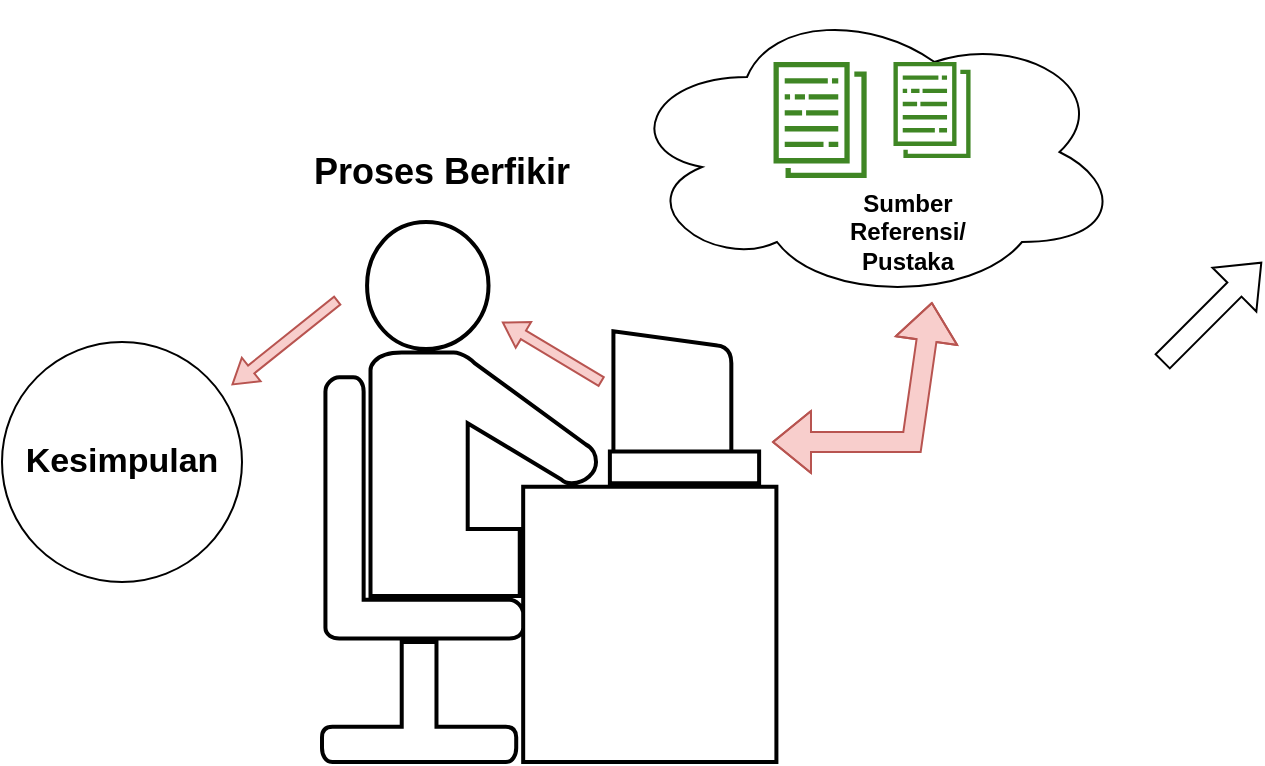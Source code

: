 <mxfile version="21.0.2" type="github">
  <diagram name="Page-1" id="QDCNXK1DCwOD11ptDskI">
    <mxGraphModel dx="1235" dy="733" grid="1" gridSize="10" guides="1" tooltips="1" connect="1" arrows="1" fold="1" page="1" pageScale="1" pageWidth="850" pageHeight="1100" math="0" shadow="0">
      <root>
        <mxCell id="0" />
        <mxCell id="1" parent="0" />
        <mxCell id="rm7D73icBiYwJ0o7D1fD-1" value="" style="shape=mxgraph.cisco.people.androgenous_person;html=1;pointerEvents=1;dashed=0;strokeWidth=2;verticalLabelPosition=bottom;verticalAlign=top;align=center;outlineConnect=0;" vertex="1" parent="1">
          <mxGeometry x="270" y="230" width="227.2" height="270" as="geometry" />
        </mxCell>
        <mxCell id="rm7D73icBiYwJ0o7D1fD-8" value="&lt;b&gt;&lt;font style=&quot;font-size: 17px;&quot;&gt;Kesimpulan&lt;/font&gt;&lt;/b&gt;" style="shape=ellipse;html=1;dashed=0;whiteSpace=wrap;aspect=fixed;perimeter=ellipsePerimeter;" vertex="1" parent="1">
          <mxGeometry x="110" y="290" width="120" height="120" as="geometry" />
        </mxCell>
        <mxCell id="rm7D73icBiYwJ0o7D1fD-11" value="" style="shape=flexArrow;endArrow=classic;html=1;rounded=0;" edge="1" parent="1">
          <mxGeometry width="50" height="50" relative="1" as="geometry">
            <mxPoint x="690" y="300" as="sourcePoint" />
            <mxPoint x="740" y="250" as="targetPoint" />
          </mxGeometry>
        </mxCell>
        <mxCell id="rm7D73icBiYwJ0o7D1fD-15" value="" style="group" vertex="1" connectable="0" parent="1">
          <mxGeometry x="420" y="120" width="250" height="150" as="geometry" />
        </mxCell>
        <mxCell id="rm7D73icBiYwJ0o7D1fD-12" value="" style="ellipse;shape=cloud;whiteSpace=wrap;html=1;" vertex="1" parent="rm7D73icBiYwJ0o7D1fD-15">
          <mxGeometry width="250" height="150" as="geometry" />
        </mxCell>
        <mxCell id="rm7D73icBiYwJ0o7D1fD-6" value="" style="sketch=0;outlineConnect=0;fontColor=#232F3E;gradientColor=none;fillColor=#3F8624;strokeColor=none;dashed=0;verticalLabelPosition=bottom;verticalAlign=top;align=center;html=1;fontSize=12;fontStyle=0;aspect=fixed;pointerEvents=1;shape=mxgraph.aws4.data_set;" vertex="1" parent="rm7D73icBiYwJ0o7D1fD-15">
          <mxGeometry x="75.62" y="30" width="46.85" height="58" as="geometry" />
        </mxCell>
        <mxCell id="rm7D73icBiYwJ0o7D1fD-13" value="" style="sketch=0;outlineConnect=0;fontColor=#232F3E;gradientColor=none;fillColor=#3F8624;strokeColor=none;dashed=0;verticalLabelPosition=bottom;verticalAlign=top;align=center;html=1;fontSize=12;fontStyle=0;aspect=fixed;pointerEvents=1;shape=mxgraph.aws4.data_set;" vertex="1" parent="rm7D73icBiYwJ0o7D1fD-15">
          <mxGeometry x="135.62" y="30" width="38.77" height="48" as="geometry" />
        </mxCell>
        <mxCell id="rm7D73icBiYwJ0o7D1fD-14" value="Sumber Referensi/ Pustaka" style="text;html=1;strokeColor=none;fillColor=none;align=center;verticalAlign=middle;whiteSpace=wrap;rounded=0;fontStyle=1" vertex="1" parent="rm7D73icBiYwJ0o7D1fD-15">
          <mxGeometry x="100" y="100" width="85.61" height="30" as="geometry" />
        </mxCell>
        <mxCell id="rm7D73icBiYwJ0o7D1fD-16" value="" style="shape=flexArrow;endArrow=classic;startArrow=classic;html=1;rounded=0;fillColor=#f8cecc;strokeColor=#b85450;" edge="1" parent="1">
          <mxGeometry width="100" height="100" relative="1" as="geometry">
            <mxPoint x="495" y="340" as="sourcePoint" />
            <mxPoint x="575" y="270" as="targetPoint" />
            <Array as="points">
              <mxPoint x="565" y="340" />
            </Array>
          </mxGeometry>
        </mxCell>
        <mxCell id="rm7D73icBiYwJ0o7D1fD-18" value="" style="shape=flexArrow;endArrow=classic;html=1;rounded=0;width=5;endSize=3.66;endWidth=9;fillColor=#f8cecc;strokeColor=#b85450;" edge="1" parent="1">
          <mxGeometry width="50" height="50" relative="1" as="geometry">
            <mxPoint x="410" y="310" as="sourcePoint" />
            <mxPoint x="360" y="280" as="targetPoint" />
          </mxGeometry>
        </mxCell>
        <mxCell id="rm7D73icBiYwJ0o7D1fD-19" value="Proses Berfikir" style="text;html=1;strokeColor=none;fillColor=none;align=center;verticalAlign=middle;whiteSpace=wrap;rounded=0;fontStyle=1;fontSize=18;" vertex="1" parent="1">
          <mxGeometry x="260" y="190" width="140" height="30" as="geometry" />
        </mxCell>
        <mxCell id="rm7D73icBiYwJ0o7D1fD-20" value="" style="shape=flexArrow;endArrow=classic;html=1;rounded=0;width=5;endSize=3.66;endWidth=9;fillColor=#f8cecc;strokeColor=#b85450;" edge="1" parent="1">
          <mxGeometry width="50" height="50" relative="1" as="geometry">
            <mxPoint x="278" y="269" as="sourcePoint" />
            <mxPoint x="224.852" y="311.518" as="targetPoint" />
          </mxGeometry>
        </mxCell>
      </root>
    </mxGraphModel>
  </diagram>
</mxfile>
